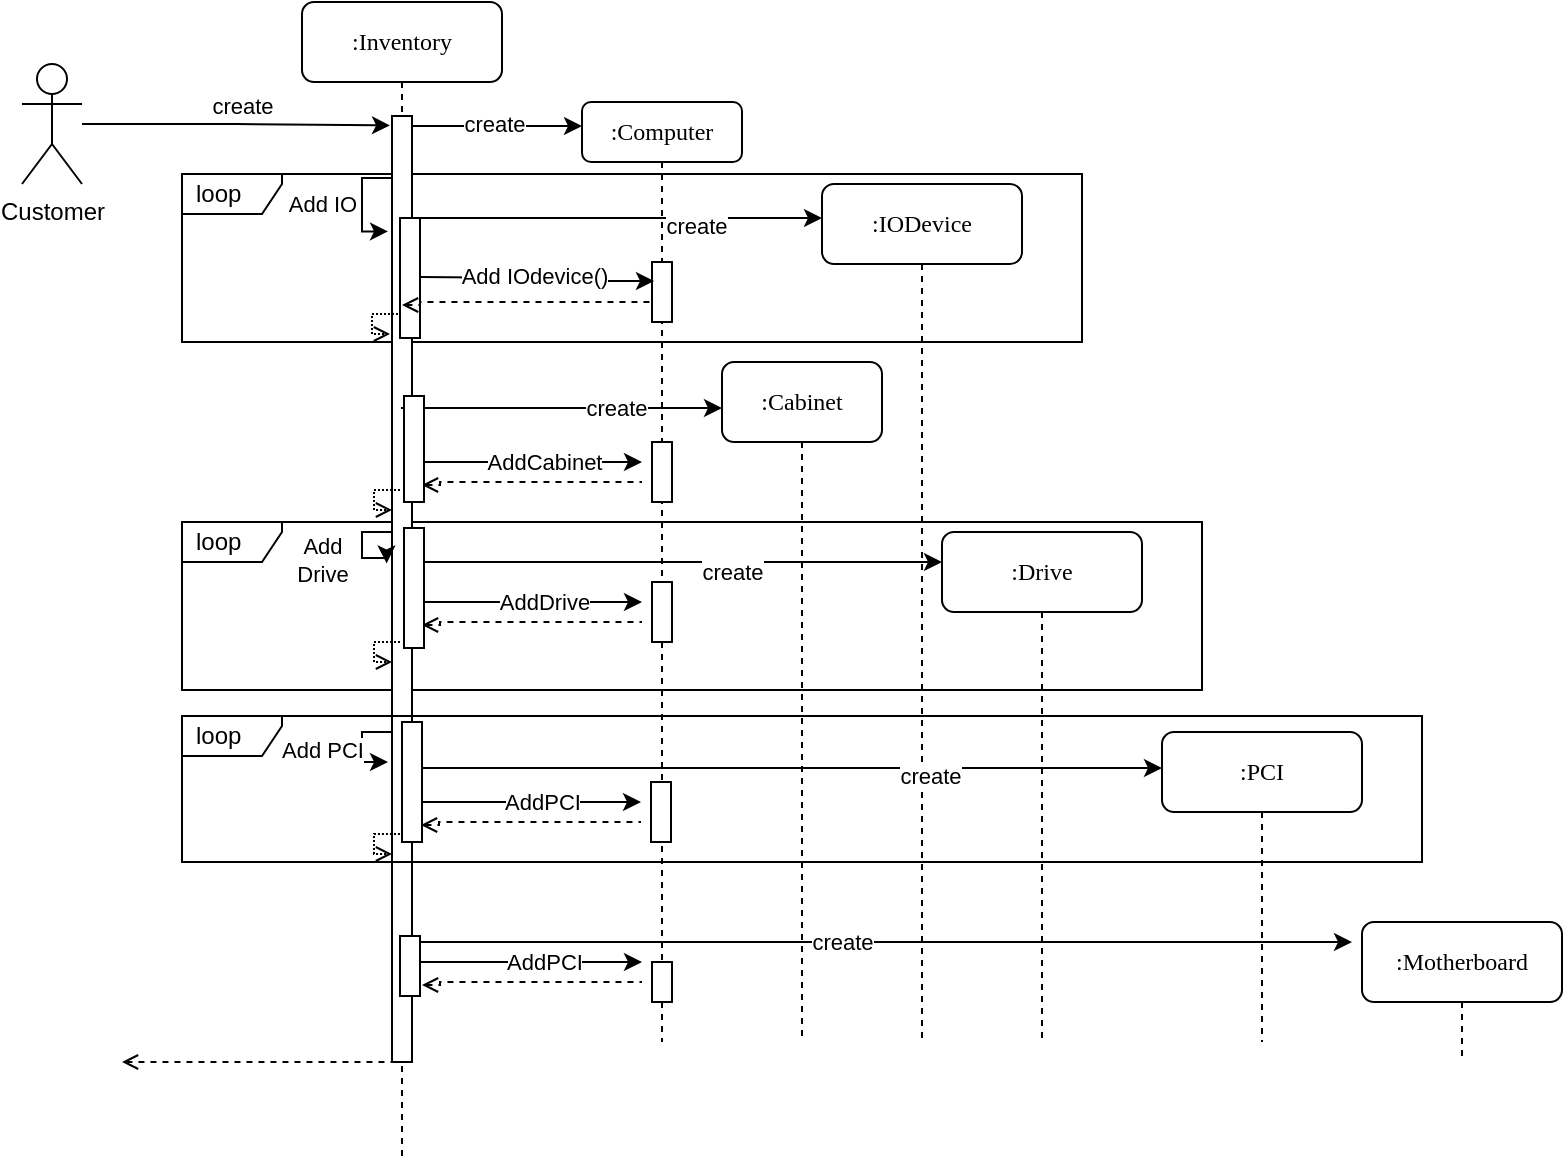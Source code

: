 <mxfile version="19.0.3" type="device"><diagram name="Page-1" id="13e1069c-82ec-6db2-03f1-153e76fe0fe0"><mxGraphModel dx="569" dy="1232" grid="1" gridSize="10" guides="1" tooltips="1" connect="1" arrows="1" fold="1" page="1" pageScale="1" pageWidth="1100" pageHeight="850" background="none" math="0" shadow="0"><root><mxCell id="0"/><mxCell id="1" parent="0"/><mxCell id="3Ksic4L-X8MybykasTcb-39" value="loop" style="shape=umlFrame;whiteSpace=wrap;html=1;width=50;height=20;boundedLbl=1;verticalAlign=middle;align=left;spacingLeft=5;" parent="1" vertex="1"><mxGeometry x="140" y="340" width="510" height="84" as="geometry"/></mxCell><mxCell id="3Ksic4L-X8MybykasTcb-1" value="loop" style="shape=umlFrame;whiteSpace=wrap;html=1;width=50;height=20;boundedLbl=1;verticalAlign=middle;align=left;spacingLeft=5;" parent="1" vertex="1"><mxGeometry x="140" y="166" width="450" height="84" as="geometry"/></mxCell><mxCell id="7baba1c4bc27f4b0-2" value=":Computer" style="shape=umlLifeline;perimeter=lifelinePerimeter;whiteSpace=wrap;html=1;container=1;collapsible=0;recursiveResize=0;outlineConnect=0;rounded=1;shadow=0;comic=0;labelBackgroundColor=none;strokeWidth=1;fontFamily=Verdana;fontSize=12;align=center;size=30;" parent="1" vertex="1"><mxGeometry x="340" y="130" width="80" height="470" as="geometry"/></mxCell><mxCell id="3Ksic4L-X8MybykasTcb-29" value="&lt;span style=&quot;color: rgba(0, 0, 0, 0); font-family: monospace; font-size: 0px; text-align: start;&quot;&gt;%3CmxGraphModel%3E%3Croot%3E%3CmxCell%20id%3D%220%22%2F%3E%3CmxCell%20id%3D%221%22%20parent%3D%220%22%2F%3E%3CmxCell%20id%3D%222%22%20value%3D%22loop%22%20style%3D%22shape%3DumlFrame%3BwhiteSpace%3Dwrap%3Bhtml%3D1%3Bwidth%3D50%3Bheight%3D20%3BboundedLbl%3D1%3BverticalAlign%3Dmiddle%3Balign%3Dleft%3BspacingLeft%3D5%3B%22%20vertex%3D%221%22%20parent%3D%221%22%3E%3CmxGeometry%20x%3D%22240%22%20y%3D%22223%22%20width%3D%22470%22%20height%3D%22110%22%20as%3D%22geometry%22%2F%3E%3C%2FmxCell%3E%3C%2Froot%3E%3C%2FmxGraphModel%3E&lt;/span&gt;" style="html=1;points=[];perimeter=orthogonalPerimeter;rounded=0;shadow=0;comic=0;labelBackgroundColor=none;strokeWidth=1;fontFamily=Verdana;fontSize=12;align=center;" parent="7baba1c4bc27f4b0-2" vertex="1"><mxGeometry x="35" y="170" width="10" height="30" as="geometry"/></mxCell><mxCell id="3Ksic4L-X8MybykasTcb-30" style="edgeStyle=orthogonalEdgeStyle;rounded=0;orthogonalLoop=1;jettySize=auto;html=1;exitX=0.1;exitY=0.725;exitDx=0;exitDy=0;exitPerimeter=0;dashed=1;endArrow=none;endFill=0;startArrow=open;startFill=0;" parent="7baba1c4bc27f4b0-2" edge="1"><mxGeometry relative="1" as="geometry"><mxPoint x="30" y="190" as="targetPoint"/><mxPoint x="-80" y="191.5" as="sourcePoint"/><Array as="points"><mxPoint x="-71" y="192"/><mxPoint x="-71" y="190"/></Array></mxGeometry></mxCell><mxCell id="3Ksic4L-X8MybykasTcb-12" value="&lt;span style=&quot;color: rgba(0, 0, 0, 0); font-family: monospace; font-size: 0px; text-align: start;&quot;&gt;%3CmxGraphModel%3E%3Croot%3E%3CmxCell%20id%3D%220%22%2F%3E%3CmxCell%20id%3D%221%22%20parent%3D%220%22%2F%3E%3CmxCell%20id%3D%222%22%20value%3D%22loop%22%20style%3D%22shape%3DumlFrame%3BwhiteSpace%3Dwrap%3Bhtml%3D1%3Bwidth%3D50%3Bheight%3D20%3BboundedLbl%3D1%3BverticalAlign%3Dmiddle%3Balign%3Dleft%3BspacingLeft%3D5%3B%22%20vertex%3D%221%22%20parent%3D%221%22%3E%3CmxGeometry%20x%3D%22240%22%20y%3D%22223%22%20width%3D%22470%22%20height%3D%22110%22%20as%3D%22geometry%22%2F%3E%3C%2FmxCell%3E%3C%2Froot%3E%3C%2FmxGraphModel%3E&lt;/span&gt;" style="html=1;points=[];perimeter=orthogonalPerimeter;rounded=0;shadow=0;comic=0;labelBackgroundColor=none;strokeWidth=1;fontFamily=Verdana;fontSize=12;align=center;" parent="7baba1c4bc27f4b0-2" vertex="1"><mxGeometry x="35" y="80" width="10" height="30" as="geometry"/></mxCell><mxCell id="3Ksic4L-X8MybykasTcb-44" value="&lt;span style=&quot;color: rgba(0, 0, 0, 0); font-family: monospace; font-size: 0px; text-align: start;&quot;&gt;%3CmxGraphModel%3E%3Croot%3E%3CmxCell%20id%3D%220%22%2F%3E%3CmxCell%20id%3D%221%22%20parent%3D%220%22%2F%3E%3CmxCell%20id%3D%222%22%20value%3D%22loop%22%20style%3D%22shape%3DumlFrame%3BwhiteSpace%3Dwrap%3Bhtml%3D1%3Bwidth%3D50%3Bheight%3D20%3BboundedLbl%3D1%3BverticalAlign%3Dmiddle%3Balign%3Dleft%3BspacingLeft%3D5%3B%22%20vertex%3D%221%22%20parent%3D%221%22%3E%3CmxGeometry%20x%3D%22240%22%20y%3D%22223%22%20width%3D%22470%22%20height%3D%22110%22%20as%3D%22geometry%22%2F%3E%3C%2FmxCell%3E%3C%2Froot%3E%3C%2FmxGraphModel%3E&lt;/span&gt;" style="html=1;points=[];perimeter=orthogonalPerimeter;rounded=0;shadow=0;comic=0;labelBackgroundColor=none;strokeWidth=1;fontFamily=Verdana;fontSize=12;align=center;" parent="7baba1c4bc27f4b0-2" vertex="1"><mxGeometry x="35" y="240" width="10" height="30" as="geometry"/></mxCell><mxCell id="3Ksic4L-X8MybykasTcb-45" style="edgeStyle=orthogonalEdgeStyle;rounded=0;orthogonalLoop=1;jettySize=auto;html=1;exitX=0.1;exitY=0.725;exitDx=0;exitDy=0;exitPerimeter=0;dashed=1;endArrow=none;endFill=0;startArrow=open;startFill=0;" parent="7baba1c4bc27f4b0-2" edge="1"><mxGeometry relative="1" as="geometry"><mxPoint x="30" y="260" as="targetPoint"/><mxPoint x="-80" y="261.5" as="sourcePoint"/><Array as="points"><mxPoint x="-71" y="262"/><mxPoint x="-71" y="260"/></Array></mxGeometry></mxCell><mxCell id="3Ksic4L-X8MybykasTcb-46" value="" style="endArrow=classic;html=1;rounded=0;" parent="7baba1c4bc27f4b0-2" edge="1"><mxGeometry width="50" height="50" relative="1" as="geometry"><mxPoint x="-80.5" y="250" as="sourcePoint"/><mxPoint x="30" y="250" as="targetPoint"/></mxGeometry></mxCell><mxCell id="3Ksic4L-X8MybykasTcb-47" value="AddDrive" style="edgeLabel;html=1;align=center;verticalAlign=middle;resizable=0;points=[];" parent="3Ksic4L-X8MybykasTcb-46" vertex="1" connectable="0"><mxGeometry x="0.34" relative="1" as="geometry"><mxPoint x="-13" as="offset"/></mxGeometry></mxCell><mxCell id="3Ksic4L-X8MybykasTcb-72" value="&lt;span style=&quot;color: rgba(0, 0, 0, 0); font-family: monospace; font-size: 0px; text-align: start;&quot;&gt;%3CmxGraphModel%3E%3Croot%3E%3CmxCell%20id%3D%220%22%2F%3E%3CmxCell%20id%3D%221%22%20parent%3D%220%22%2F%3E%3CmxCell%20id%3D%222%22%20value%3D%22loop%22%20style%3D%22shape%3DumlFrame%3BwhiteSpace%3Dwrap%3Bhtml%3D1%3Bwidth%3D50%3Bheight%3D20%3BboundedLbl%3D1%3BverticalAlign%3Dmiddle%3Balign%3Dleft%3BspacingLeft%3D5%3B%22%20vertex%3D%221%22%20parent%3D%221%22%3E%3CmxGeometry%20x%3D%22240%22%20y%3D%22223%22%20width%3D%22470%22%20height%3D%22110%22%20as%3D%22geometry%22%2F%3E%3C%2FmxCell%3E%3C%2Froot%3E%3C%2FmxGraphModel%3E&lt;/span&gt;" style="html=1;points=[];perimeter=orthogonalPerimeter;rounded=0;shadow=0;comic=0;labelBackgroundColor=none;strokeWidth=1;fontFamily=Verdana;fontSize=12;align=center;" parent="7baba1c4bc27f4b0-2" vertex="1"><mxGeometry x="35" y="430" width="10" height="20" as="geometry"/></mxCell><mxCell id="3Ksic4L-X8MybykasTcb-73" style="edgeStyle=orthogonalEdgeStyle;rounded=0;orthogonalLoop=1;jettySize=auto;html=1;exitX=0.1;exitY=0.725;exitDx=0;exitDy=0;exitPerimeter=0;dashed=1;endArrow=none;endFill=0;startArrow=open;startFill=0;" parent="7baba1c4bc27f4b0-2" edge="1"><mxGeometry relative="1" as="geometry"><mxPoint x="30" y="440" as="targetPoint"/><mxPoint x="-80" y="441.5" as="sourcePoint"/><Array as="points"><mxPoint x="-71" y="442"/><mxPoint x="-71" y="440"/></Array></mxGeometry></mxCell><mxCell id="3Ksic4L-X8MybykasTcb-74" value="" style="endArrow=classic;html=1;rounded=0;" parent="7baba1c4bc27f4b0-2" edge="1"><mxGeometry width="50" height="50" relative="1" as="geometry"><mxPoint x="-80.5" y="430" as="sourcePoint"/><mxPoint x="30" y="430" as="targetPoint"/></mxGeometry></mxCell><mxCell id="3Ksic4L-X8MybykasTcb-75" value="AddPCI" style="edgeLabel;html=1;align=center;verticalAlign=middle;resizable=0;points=[];" parent="3Ksic4L-X8MybykasTcb-74" vertex="1" connectable="0"><mxGeometry x="0.34" relative="1" as="geometry"><mxPoint x="-13" as="offset"/></mxGeometry></mxCell><mxCell id="7baba1c4bc27f4b0-8" value=":Inventory" style="shape=umlLifeline;perimeter=lifelinePerimeter;whiteSpace=wrap;html=1;container=1;collapsible=0;recursiveResize=0;outlineConnect=0;rounded=1;shadow=0;comic=0;labelBackgroundColor=none;strokeWidth=1;fontFamily=Verdana;fontSize=12;align=center;" parent="1" vertex="1"><mxGeometry x="200" y="80" width="100" height="580" as="geometry"/></mxCell><mxCell id="7baba1c4bc27f4b0-9" value="&lt;span style=&quot;color: rgba(0, 0, 0, 0); font-family: monospace; font-size: 0px; text-align: start;&quot;&gt;%3CmxGraphModel%3E%3Croot%3E%3CmxCell%20id%3D%220%22%2F%3E%3CmxCell%20id%3D%221%22%20parent%3D%220%22%2F%3E%3CmxCell%20id%3D%222%22%20value%3D%22loop%22%20style%3D%22shape%3DumlFrame%3BwhiteSpace%3Dwrap%3Bhtml%3D1%3Bwidth%3D50%3Bheight%3D20%3BboundedLbl%3D1%3BverticalAlign%3Dmiddle%3Balign%3Dleft%3BspacingLeft%3D5%3B%22%20vertex%3D%221%22%20parent%3D%221%22%3E%3CmxGeometry%20x%3D%22240%22%20y%3D%22223%22%20width%3D%22470%22%20height%3D%22110%22%20as%3D%22geometry%22%2F%3E%3C%2FmxCell%3E%3C%2Froot%3E%3C%2FmxGraphModel%3E&lt;/span&gt;" style="html=1;points=[];perimeter=orthogonalPerimeter;rounded=0;shadow=0;comic=0;labelBackgroundColor=none;strokeWidth=1;fontFamily=Verdana;fontSize=12;align=center;" parent="7baba1c4bc27f4b0-8" vertex="1"><mxGeometry x="45" y="57" width="10" height="473" as="geometry"/></mxCell><mxCell id="3Ksic4L-X8MybykasTcb-2" style="edgeStyle=orthogonalEdgeStyle;rounded=0;orthogonalLoop=1;jettySize=auto;html=1;" parent="7baba1c4bc27f4b0-8" edge="1"><mxGeometry relative="1" as="geometry"><mxPoint x="140" y="62" as="targetPoint"/><mxPoint x="55" y="62" as="sourcePoint"/><Array as="points"><mxPoint x="120" y="62"/><mxPoint x="120" y="62"/></Array></mxGeometry></mxCell><mxCell id="3Ksic4L-X8MybykasTcb-3" value="create" style="edgeLabel;html=1;align=center;verticalAlign=middle;resizable=0;points=[];" parent="3Ksic4L-X8MybykasTcb-2" vertex="1" connectable="0"><mxGeometry x="-0.035" y="2" relative="1" as="geometry"><mxPoint y="1" as="offset"/></mxGeometry></mxCell><mxCell id="3Ksic4L-X8MybykasTcb-4" style="edgeStyle=orthogonalEdgeStyle;rounded=0;orthogonalLoop=1;jettySize=auto;html=1;entryX=-0.2;entryY=0.122;entryDx=0;entryDy=0;entryPerimeter=0;" parent="7baba1c4bc27f4b0-8" target="7baba1c4bc27f4b0-9" edge="1"><mxGeometry relative="1" as="geometry"><mxPoint x="45" y="88" as="sourcePoint"/><mxPoint x="45" y="142" as="targetPoint"/><Array as="points"><mxPoint x="30" y="88"/></Array></mxGeometry></mxCell><mxCell id="3Ksic4L-X8MybykasTcb-5" value="Add IO" style="edgeLabel;html=1;align=center;verticalAlign=middle;resizable=0;points=[];" parent="3Ksic4L-X8MybykasTcb-4" vertex="1" connectable="0"><mxGeometry x="-0.27" y="-1" relative="1" as="geometry"><mxPoint x="-19" y="8" as="offset"/></mxGeometry></mxCell><mxCell id="3Ksic4L-X8MybykasTcb-6" value="&lt;span style=&quot;color: rgba(0, 0, 0, 0); font-family: monospace; font-size: 0px; text-align: start;&quot;&gt;%3CmxGraphModel%3E%3Croot%3E%3CmxCell%20id%3D%220%22%2F%3E%3CmxCell%20id%3D%221%22%20parent%3D%220%22%2F%3E%3CmxCell%20id%3D%222%22%20value%3D%22loop%22%20style%3D%22shape%3DumlFrame%3BwhiteSpace%3Dwrap%3Bhtml%3D1%3Bwidth%3D50%3Bheight%3D20%3BboundedLbl%3D1%3BverticalAlign%3Dmiddle%3Balign%3Dleft%3BspacingLeft%3D5%3B%22%20vertex%3D%221%22%20parent%3D%221%22%3E%3CmxGeometry%20x%3D%22240%22%20y%3D%22223%22%20width%3D%22470%22%20height%3D%22110%22%20as%3D%22geometry%22%2F%3E%3C%2FmxCell%3E%3C%2Froot%3E%3C%2FmxGraphModel%3E&lt;/span&gt;" style="html=1;points=[];perimeter=orthogonalPerimeter;rounded=0;shadow=0;comic=0;labelBackgroundColor=none;strokeWidth=1;fontFamily=Verdana;fontSize=12;align=center;" parent="7baba1c4bc27f4b0-8" vertex="1"><mxGeometry x="49" y="108" width="10" height="60" as="geometry"/></mxCell><mxCell id="3Ksic4L-X8MybykasTcb-13" style="edgeStyle=orthogonalEdgeStyle;rounded=0;orthogonalLoop=1;jettySize=auto;html=1;entryX=0.1;entryY=0.317;entryDx=0;entryDy=0;entryPerimeter=0;" parent="7baba1c4bc27f4b0-8" target="3Ksic4L-X8MybykasTcb-12" edge="1"><mxGeometry relative="1" as="geometry"><mxPoint x="150" y="137.5" as="targetPoint"/><mxPoint x="59" y="137.5" as="sourcePoint"/><Array as="points"/></mxGeometry></mxCell><mxCell id="3Ksic4L-X8MybykasTcb-14" value="Add IOdevice()" style="edgeLabel;html=1;align=center;verticalAlign=middle;resizable=0;points=[];" parent="3Ksic4L-X8MybykasTcb-13" vertex="1" connectable="0"><mxGeometry x="-0.035" y="2" relative="1" as="geometry"><mxPoint y="1" as="offset"/></mxGeometry></mxCell><mxCell id="3Ksic4L-X8MybykasTcb-18" style="edgeStyle=orthogonalEdgeStyle;rounded=0;orthogonalLoop=1;jettySize=auto;html=1;exitX=0.1;exitY=0.725;exitDx=0;exitDy=0;exitPerimeter=0;dashed=1;endArrow=none;endFill=0;startArrow=open;startFill=0;" parent="7baba1c4bc27f4b0-8" source="3Ksic4L-X8MybykasTcb-6" edge="1"><mxGeometry relative="1" as="geometry"><mxPoint x="175" y="150" as="targetPoint"/><mxPoint x="90" y="150" as="sourcePoint"/><Array as="points"><mxPoint x="59" y="152"/><mxPoint x="59" y="150"/></Array></mxGeometry></mxCell><mxCell id="3Ksic4L-X8MybykasTcb-8" style="edgeStyle=orthogonalEdgeStyle;rounded=0;orthogonalLoop=1;jettySize=auto;html=1;" parent="7baba1c4bc27f4b0-8" edge="1"><mxGeometry relative="1" as="geometry"><mxPoint x="260" y="108" as="targetPoint"/><mxPoint x="59" y="108" as="sourcePoint"/><Array as="points"><mxPoint x="84" y="108"/><mxPoint x="84" y="108"/></Array></mxGeometry></mxCell><mxCell id="3Ksic4L-X8MybykasTcb-41" value="create" style="edgeLabel;html=1;align=center;verticalAlign=middle;resizable=0;points=[];" parent="3Ksic4L-X8MybykasTcb-8" vertex="1" connectable="0"><mxGeometry x="0.373" y="-4" relative="1" as="geometry"><mxPoint as="offset"/></mxGeometry></mxCell><mxCell id="3Ksic4L-X8MybykasTcb-70" style="edgeStyle=orthogonalEdgeStyle;rounded=0;orthogonalLoop=1;jettySize=auto;html=1;" parent="7baba1c4bc27f4b0-8" edge="1"><mxGeometry relative="1" as="geometry"><mxPoint x="525" y="470" as="targetPoint"/><mxPoint x="55" y="470" as="sourcePoint"/><Array as="points"><mxPoint x="175" y="470"/></Array></mxGeometry></mxCell><mxCell id="3Ksic4L-X8MybykasTcb-71" value="create" style="edgeLabel;html=1;align=center;verticalAlign=middle;resizable=0;points=[];" parent="3Ksic4L-X8MybykasTcb-70" vertex="1" connectable="0"><mxGeometry x="0.373" y="-4" relative="1" as="geometry"><mxPoint x="-108" y="-4" as="offset"/></mxGeometry></mxCell><mxCell id="3Ksic4L-X8MybykasTcb-78" value="" style="endArrow=none;dashed=1;html=1;rounded=0;endFill=0;startArrow=open;startFill=0;" parent="7baba1c4bc27f4b0-8" edge="1"><mxGeometry width="50" height="50" relative="1" as="geometry"><mxPoint x="-90" y="530" as="sourcePoint"/><mxPoint x="45" y="530" as="targetPoint"/></mxGeometry></mxCell><mxCell id="Chn2lC9aquKx1pHAUlhU-3" style="edgeStyle=orthogonalEdgeStyle;rounded=0;orthogonalLoop=1;jettySize=auto;html=1;dashed=1;dashPattern=1 1;endArrow=open;endFill=0;" edge="1" parent="7baba1c4bc27f4b0-8"><mxGeometry relative="1" as="geometry"><mxPoint x="49" y="244.0" as="sourcePoint"/><mxPoint x="45" y="254" as="targetPoint"/><Array as="points"><mxPoint x="36" y="244"/><mxPoint x="36" y="254"/><mxPoint x="45" y="254"/></Array></mxGeometry></mxCell><mxCell id="Chn2lC9aquKx1pHAUlhU-4" style="edgeStyle=orthogonalEdgeStyle;rounded=0;orthogonalLoop=1;jettySize=auto;html=1;dashed=1;dashPattern=1 1;endArrow=open;endFill=0;" edge="1" parent="7baba1c4bc27f4b0-8"><mxGeometry relative="1" as="geometry"><mxPoint x="49" y="320" as="sourcePoint"/><mxPoint x="45" y="330" as="targetPoint"/><Array as="points"><mxPoint x="36" y="320"/><mxPoint x="36" y="330"/><mxPoint x="45" y="330"/></Array></mxGeometry></mxCell><mxCell id="Chn2lC9aquKx1pHAUlhU-6" value="&lt;span style=&quot;color: rgba(0, 0, 0, 0); font-family: monospace; font-size: 0px; text-align: start;&quot;&gt;%3CmxGraphModel%3E%3Croot%3E%3CmxCell%20id%3D%220%22%2F%3E%3CmxCell%20id%3D%221%22%20parent%3D%220%22%2F%3E%3CmxCell%20id%3D%222%22%20value%3D%22loop%22%20style%3D%22shape%3DumlFrame%3BwhiteSpace%3Dwrap%3Bhtml%3D1%3Bwidth%3D50%3Bheight%3D20%3BboundedLbl%3D1%3BverticalAlign%3Dmiddle%3Balign%3Dleft%3BspacingLeft%3D5%3B%22%20vertex%3D%221%22%20parent%3D%221%22%3E%3CmxGeometry%20x%3D%22240%22%20y%3D%22223%22%20width%3D%22470%22%20height%3D%22110%22%20as%3D%22geometry%22%2F%3E%3C%2FmxCell%3E%3C%2Froot%3E%3C%2FmxGraphModel%3E&lt;/span&gt;" style="html=1;points=[];perimeter=orthogonalPerimeter;rounded=0;shadow=0;comic=0;labelBackgroundColor=none;strokeWidth=1;fontFamily=Verdana;fontSize=12;align=center;" vertex="1" parent="7baba1c4bc27f4b0-8"><mxGeometry x="49" y="467" width="10" height="30" as="geometry"/></mxCell><mxCell id="Chn2lC9aquKx1pHAUlhU-7" style="edgeStyle=orthogonalEdgeStyle;rounded=0;orthogonalLoop=1;jettySize=auto;html=1;dashed=1;dashPattern=1 1;endArrow=open;endFill=0;" edge="1" parent="7baba1c4bc27f4b0-8"><mxGeometry relative="1" as="geometry"><mxPoint x="48" y="155.99" as="sourcePoint"/><mxPoint x="44" y="166" as="targetPoint"/><Array as="points"><mxPoint x="35" y="156"/><mxPoint x="35" y="166"/></Array></mxGeometry></mxCell><mxCell id="7baba1c4bc27f4b0-3" value=":IODevice" style="shape=umlLifeline;perimeter=lifelinePerimeter;whiteSpace=wrap;html=1;container=1;collapsible=0;recursiveResize=0;outlineConnect=0;rounded=1;shadow=0;comic=0;labelBackgroundColor=none;strokeWidth=1;fontFamily=Verdana;fontSize=12;align=center;" parent="1" vertex="1"><mxGeometry x="460" y="171" width="100" height="429" as="geometry"/></mxCell><mxCell id="7baba1c4bc27f4b0-4" value=":Cabinet" style="shape=umlLifeline;perimeter=lifelinePerimeter;whiteSpace=wrap;html=1;container=1;collapsible=0;recursiveResize=0;outlineConnect=0;rounded=1;shadow=0;comic=0;labelBackgroundColor=none;strokeWidth=1;fontFamily=Verdana;fontSize=12;align=center;" parent="1" vertex="1"><mxGeometry x="410" y="260" width="80" height="340" as="geometry"/></mxCell><mxCell id="3Ksic4L-X8MybykasTcb-50" value="loop" style="shape=umlFrame;whiteSpace=wrap;html=1;width=50;height=20;boundedLbl=1;verticalAlign=middle;align=left;spacingLeft=5;" parent="7baba1c4bc27f4b0-4" vertex="1"><mxGeometry x="-270" y="177" width="620" height="73" as="geometry"/></mxCell><mxCell id="3Ksic4L-X8MybykasTcb-52" style="edgeStyle=orthogonalEdgeStyle;rounded=0;orthogonalLoop=1;jettySize=auto;html=1;" parent="7baba1c4bc27f4b0-4" edge="1"><mxGeometry relative="1" as="geometry"><mxPoint x="-165" y="185" as="sourcePoint"/><mxPoint x="-167" y="200" as="targetPoint"/><Array as="points"><mxPoint x="-180" y="185"/></Array></mxGeometry></mxCell><mxCell id="3Ksic4L-X8MybykasTcb-53" value="Add PCI" style="edgeLabel;html=1;align=center;verticalAlign=middle;resizable=0;points=[];" parent="3Ksic4L-X8MybykasTcb-52" vertex="1" connectable="0"><mxGeometry x="-0.27" y="-1" relative="1" as="geometry"><mxPoint x="-19" y="8" as="offset"/></mxGeometry></mxCell><mxCell id="3Ksic4L-X8MybykasTcb-58" value="&lt;span style=&quot;color: rgba(0, 0, 0, 0); font-family: monospace; font-size: 0px; text-align: start;&quot;&gt;%3CmxGraphModel%3E%3Croot%3E%3CmxCell%20id%3D%220%22%2F%3E%3CmxCell%20id%3D%221%22%20parent%3D%220%22%2F%3E%3CmxCell%20id%3D%222%22%20value%3D%22loop%22%20style%3D%22shape%3DumlFrame%3BwhiteSpace%3Dwrap%3Bhtml%3D1%3Bwidth%3D50%3Bheight%3D20%3BboundedLbl%3D1%3BverticalAlign%3Dmiddle%3Balign%3Dleft%3BspacingLeft%3D5%3B%22%20vertex%3D%221%22%20parent%3D%221%22%3E%3CmxGeometry%20x%3D%22240%22%20y%3D%22223%22%20width%3D%22470%22%20height%3D%22110%22%20as%3D%22geometry%22%2F%3E%3C%2FmxCell%3E%3C%2Froot%3E%3C%2FmxGraphModel%3E&lt;/span&gt;" style="html=1;points=[];perimeter=orthogonalPerimeter;rounded=0;shadow=0;comic=0;labelBackgroundColor=none;strokeWidth=1;fontFamily=Verdana;fontSize=12;align=center;" parent="7baba1c4bc27f4b0-4" vertex="1"><mxGeometry x="-35.5" y="210" width="10" height="30" as="geometry"/></mxCell><mxCell id="3Ksic4L-X8MybykasTcb-59" style="edgeStyle=orthogonalEdgeStyle;rounded=0;orthogonalLoop=1;jettySize=auto;html=1;exitX=0.1;exitY=0.725;exitDx=0;exitDy=0;exitPerimeter=0;dashed=1;endArrow=none;endFill=0;startArrow=open;startFill=0;" parent="7baba1c4bc27f4b0-4" edge="1"><mxGeometry relative="1" as="geometry"><mxPoint x="-40.5" y="230" as="targetPoint"/><mxPoint x="-150.5" y="231.5" as="sourcePoint"/><Array as="points"><mxPoint x="-141.5" y="232"/><mxPoint x="-141.5" y="230"/></Array></mxGeometry></mxCell><mxCell id="3Ksic4L-X8MybykasTcb-60" value="" style="endArrow=classic;html=1;rounded=0;" parent="7baba1c4bc27f4b0-4" edge="1"><mxGeometry width="50" height="50" relative="1" as="geometry"><mxPoint x="-151" y="220" as="sourcePoint"/><mxPoint x="-40.5" y="220" as="targetPoint"/></mxGeometry></mxCell><mxCell id="3Ksic4L-X8MybykasTcb-61" value="AddPCI" style="edgeLabel;html=1;align=center;verticalAlign=middle;resizable=0;points=[];" parent="3Ksic4L-X8MybykasTcb-60" vertex="1" connectable="0"><mxGeometry x="0.34" relative="1" as="geometry"><mxPoint x="-13" as="offset"/></mxGeometry></mxCell><mxCell id="3Ksic4L-X8MybykasTcb-63" value="&lt;span style=&quot;color: rgba(0, 0, 0, 0); font-family: monospace; font-size: 0px; text-align: start;&quot;&gt;%3CmxGraphModel%3E%3Croot%3E%3CmxCell%20id%3D%220%22%2F%3E%3CmxCell%20id%3D%221%22%20parent%3D%220%22%2F%3E%3CmxCell%20id%3D%222%22%20value%3D%22loop%22%20style%3D%22shape%3DumlFrame%3BwhiteSpace%3Dwrap%3Bhtml%3D1%3Bwidth%3D50%3Bheight%3D20%3BboundedLbl%3D1%3BverticalAlign%3Dmiddle%3Balign%3Dleft%3BspacingLeft%3D5%3B%22%20vertex%3D%221%22%20parent%3D%221%22%3E%3CmxGeometry%20x%3D%22240%22%20y%3D%22223%22%20width%3D%22470%22%20height%3D%22110%22%20as%3D%22geometry%22%2F%3E%3C%2FmxCell%3E%3C%2Froot%3E%3C%2FmxGraphModel%3E&lt;/span&gt;" style="html=1;points=[];perimeter=orthogonalPerimeter;rounded=0;shadow=0;comic=0;labelBackgroundColor=none;strokeWidth=1;fontFamily=Verdana;fontSize=12;align=center;" parent="7baba1c4bc27f4b0-4" vertex="1"><mxGeometry x="-160" y="180" width="10" height="60" as="geometry"/></mxCell><mxCell id="Chn2lC9aquKx1pHAUlhU-5" style="edgeStyle=orthogonalEdgeStyle;rounded=0;orthogonalLoop=1;jettySize=auto;html=1;dashed=1;dashPattern=1 1;endArrow=open;endFill=0;" edge="1" parent="7baba1c4bc27f4b0-4"><mxGeometry relative="1" as="geometry"><mxPoint x="-161.02" y="235.98" as="sourcePoint"/><mxPoint x="-165.02" y="245.98" as="targetPoint"/><Array as="points"><mxPoint x="-174.02" y="235.98"/><mxPoint x="-174.02" y="245.98"/><mxPoint x="-165.02" y="245.98"/></Array></mxGeometry></mxCell><mxCell id="3Vgs0vx69qm6usBgXqz9-6" style="edgeStyle=orthogonalEdgeStyle;rounded=0;orthogonalLoop=1;jettySize=auto;html=1;entryX=-0.1;entryY=0.01;entryDx=0;entryDy=0;entryPerimeter=0;" parent="1" source="3Vgs0vx69qm6usBgXqz9-2" target="7baba1c4bc27f4b0-9" edge="1"><mxGeometry relative="1" as="geometry"/></mxCell><mxCell id="3Vgs0vx69qm6usBgXqz9-7" value="create" style="edgeLabel;html=1;align=center;verticalAlign=middle;resizable=0;points=[];" parent="3Vgs0vx69qm6usBgXqz9-6" vertex="1" connectable="0"><mxGeometry x="0.037" y="3" relative="1" as="geometry"><mxPoint y="-7" as="offset"/></mxGeometry></mxCell><mxCell id="3Vgs0vx69qm6usBgXqz9-2" value="Customer" style="shape=umlActor;verticalLabelPosition=bottom;verticalAlign=top;html=1;outlineConnect=0;" parent="1" vertex="1"><mxGeometry x="60" y="111" width="30" height="60" as="geometry"/></mxCell><mxCell id="3Ksic4L-X8MybykasTcb-25" value="" style="endArrow=classic;html=1;rounded=0;" parent="1" edge="1"><mxGeometry width="50" height="50" relative="1" as="geometry"><mxPoint x="249.5" y="283" as="sourcePoint"/><mxPoint x="410" y="283" as="targetPoint"/></mxGeometry></mxCell><mxCell id="3Ksic4L-X8MybykasTcb-26" value="create" style="edgeLabel;html=1;align=center;verticalAlign=middle;resizable=0;points=[];" parent="3Ksic4L-X8MybykasTcb-25" vertex="1" connectable="0"><mxGeometry x="0.34" relative="1" as="geometry"><mxPoint as="offset"/></mxGeometry></mxCell><mxCell id="3Ksic4L-X8MybykasTcb-27" value="" style="endArrow=classic;html=1;rounded=0;" parent="1" edge="1"><mxGeometry width="50" height="50" relative="1" as="geometry"><mxPoint x="259.5" y="310" as="sourcePoint"/><mxPoint x="370" y="310" as="targetPoint"/></mxGeometry></mxCell><mxCell id="3Ksic4L-X8MybykasTcb-28" value="AddCabinet" style="edgeLabel;html=1;align=center;verticalAlign=middle;resizable=0;points=[];" parent="3Ksic4L-X8MybykasTcb-27" vertex="1" connectable="0"><mxGeometry x="0.34" relative="1" as="geometry"><mxPoint x="-13" as="offset"/></mxGeometry></mxCell><mxCell id="3Ksic4L-X8MybykasTcb-40" value=":Drive" style="shape=umlLifeline;perimeter=lifelinePerimeter;whiteSpace=wrap;html=1;container=1;collapsible=0;recursiveResize=0;outlineConnect=0;rounded=1;shadow=0;comic=0;labelBackgroundColor=none;strokeWidth=1;fontFamily=Verdana;fontSize=12;align=center;" parent="1" vertex="1"><mxGeometry x="520" y="345" width="100" height="255" as="geometry"/></mxCell><mxCell id="3Ksic4L-X8MybykasTcb-42" style="edgeStyle=orthogonalEdgeStyle;rounded=0;orthogonalLoop=1;jettySize=auto;html=1;exitX=1.1;exitY=0.527;exitDx=0;exitDy=0;exitPerimeter=0;" parent="1" source="7baba1c4bc27f4b0-9" edge="1"><mxGeometry relative="1" as="geometry"><mxPoint x="520" y="360" as="targetPoint"/><mxPoint x="319" y="360" as="sourcePoint"/><Array as="points"><mxPoint x="256" y="360"/></Array></mxGeometry></mxCell><mxCell id="3Ksic4L-X8MybykasTcb-43" value="create" style="edgeLabel;html=1;align=center;verticalAlign=middle;resizable=0;points=[];" parent="3Ksic4L-X8MybykasTcb-42" vertex="1" connectable="0"><mxGeometry x="0.373" y="-4" relative="1" as="geometry"><mxPoint x="-14" y="1" as="offset"/></mxGeometry></mxCell><mxCell id="3Ksic4L-X8MybykasTcb-48" style="edgeStyle=orthogonalEdgeStyle;rounded=0;orthogonalLoop=1;jettySize=auto;html=1;entryX=-0.267;entryY=0.473;entryDx=0;entryDy=0;entryPerimeter=0;" parent="1" target="7baba1c4bc27f4b0-9" edge="1"><mxGeometry relative="1" as="geometry"><mxPoint x="245" y="345" as="sourcePoint"/><mxPoint x="243" y="367.68" as="targetPoint"/><Array as="points"><mxPoint x="230" y="345"/><mxPoint x="230" y="358"/><mxPoint x="242" y="358"/></Array></mxGeometry></mxCell><mxCell id="3Ksic4L-X8MybykasTcb-49" value="Add &lt;br&gt;Drive" style="edgeLabel;html=1;align=center;verticalAlign=middle;resizable=0;points=[];" parent="3Ksic4L-X8MybykasTcb-48" vertex="1" connectable="0"><mxGeometry x="-0.27" y="-1" relative="1" as="geometry"><mxPoint x="-19" y="13" as="offset"/></mxGeometry></mxCell><mxCell id="3Ksic4L-X8MybykasTcb-51" value=":PCI" style="shape=umlLifeline;perimeter=lifelinePerimeter;whiteSpace=wrap;html=1;container=1;collapsible=0;recursiveResize=0;outlineConnect=0;rounded=1;shadow=0;comic=0;labelBackgroundColor=none;strokeWidth=1;fontFamily=Verdana;fontSize=12;align=center;" parent="1" vertex="1"><mxGeometry x="630" y="445" width="100" height="155" as="geometry"/></mxCell><mxCell id="3Ksic4L-X8MybykasTcb-56" style="edgeStyle=orthogonalEdgeStyle;rounded=0;orthogonalLoop=1;jettySize=auto;html=1;" parent="1" edge="1"><mxGeometry relative="1" as="geometry"><mxPoint x="630" y="463" as="targetPoint"/><mxPoint x="260" y="463" as="sourcePoint"/><Array as="points"><mxPoint x="280" y="463"/></Array></mxGeometry></mxCell><mxCell id="3Ksic4L-X8MybykasTcb-57" value="create" style="edgeLabel;html=1;align=center;verticalAlign=middle;resizable=0;points=[];" parent="3Ksic4L-X8MybykasTcb-56" vertex="1" connectable="0"><mxGeometry x="0.373" y="-4" relative="1" as="geometry"><mxPoint as="offset"/></mxGeometry></mxCell><mxCell id="3Ksic4L-X8MybykasTcb-62" value=":Motherboard" style="shape=umlLifeline;perimeter=lifelinePerimeter;whiteSpace=wrap;html=1;container=1;collapsible=0;recursiveResize=0;outlineConnect=0;rounded=1;shadow=0;comic=0;labelBackgroundColor=none;strokeWidth=1;fontFamily=Verdana;fontSize=12;align=center;" parent="1" vertex="1"><mxGeometry x="730" y="540" width="100" height="70" as="geometry"/></mxCell><mxCell id="3Ksic4L-X8MybykasTcb-66" value="&lt;span style=&quot;color: rgba(0, 0, 0, 0); font-family: monospace; font-size: 0px; text-align: start;&quot;&gt;%3CmxGraphModel%3E%3Croot%3E%3CmxCell%20id%3D%220%22%2F%3E%3CmxCell%20id%3D%221%22%20parent%3D%220%22%2F%3E%3CmxCell%20id%3D%222%22%20value%3D%22loop%22%20style%3D%22shape%3DumlFrame%3BwhiteSpace%3Dwrap%3Bhtml%3D1%3Bwidth%3D50%3Bheight%3D20%3BboundedLbl%3D1%3BverticalAlign%3Dmiddle%3Balign%3Dleft%3BspacingLeft%3D5%3B%22%20vertex%3D%221%22%20parent%3D%221%22%3E%3CmxGeometry%20x%3D%22240%22%20y%3D%22223%22%20width%3D%22470%22%20height%3D%22110%22%20as%3D%22geometry%22%2F%3E%3C%2FmxCell%3E%3C%2Froot%3E%3C%2FmxGraphModel%3E&lt;/span&gt;" style="html=1;points=[];perimeter=orthogonalPerimeter;rounded=0;shadow=0;comic=0;labelBackgroundColor=none;strokeWidth=1;fontFamily=Verdana;fontSize=12;align=center;" parent="1" vertex="1"><mxGeometry x="251" y="343" width="10" height="60" as="geometry"/></mxCell><mxCell id="3Ksic4L-X8MybykasTcb-69" value="&lt;span style=&quot;color: rgba(0, 0, 0, 0); font-family: monospace; font-size: 0px; text-align: start;&quot;&gt;%3CmxGraphModel%3E%3Croot%3E%3CmxCell%20id%3D%220%22%2F%3E%3CmxCell%20id%3D%221%22%20parent%3D%220%22%2F%3E%3CmxCell%20id%3D%222%22%20value%3D%22loop%22%20style%3D%22shape%3DumlFrame%3BwhiteSpace%3Dwrap%3Bhtml%3D1%3Bwidth%3D50%3Bheight%3D20%3BboundedLbl%3D1%3BverticalAlign%3Dmiddle%3Balign%3Dleft%3BspacingLeft%3D5%3B%22%20vertex%3D%221%22%20parent%3D%221%22%3E%3CmxGeometry%20x%3D%22240%22%20y%3D%22223%22%20width%3D%22470%22%20height%3D%22110%22%20as%3D%22geometry%22%2F%3E%3C%2FmxCell%3E%3C%2Froot%3E%3C%2FmxGraphModel%3E&lt;/span&gt;" style="html=1;points=[];perimeter=orthogonalPerimeter;rounded=0;shadow=0;comic=0;labelBackgroundColor=none;strokeWidth=1;fontFamily=Verdana;fontSize=12;align=center;" parent="1" vertex="1"><mxGeometry x="251" y="277" width="10" height="53" as="geometry"/></mxCell></root></mxGraphModel></diagram></mxfile>